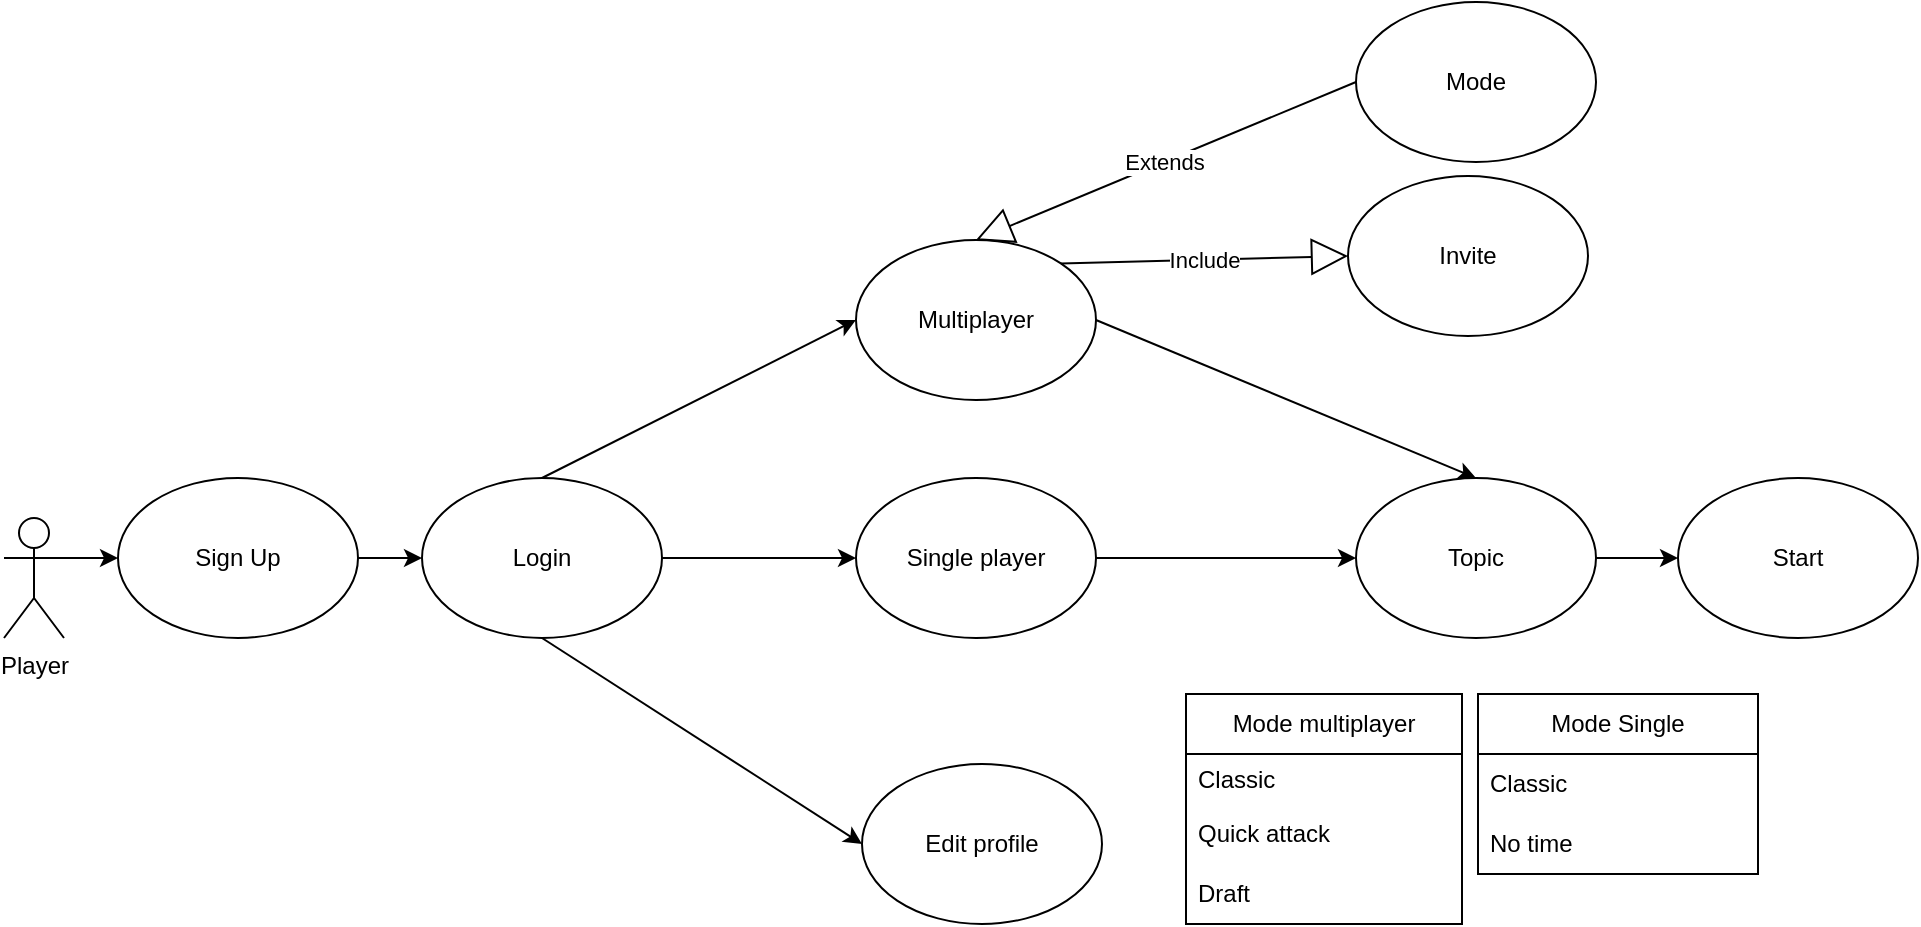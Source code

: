 <mxfile version="22.0.8" type="github">
  <diagram name="Page-1" id="1PqdWoSaJWrxitLMl5rY">
    <mxGraphModel dx="1829" dy="1692" grid="0" gridSize="10" guides="1" tooltips="1" connect="1" arrows="1" fold="1" page="1" pageScale="1" pageWidth="827" pageHeight="1169" math="0" shadow="0">
      <root>
        <mxCell id="0" />
        <mxCell id="1" parent="0" />
        <mxCell id="lh3RgN_V7VgUxewfRanb-2" value="Single player" style="ellipse;whiteSpace=wrap;html=1;" vertex="1" parent="1">
          <mxGeometry x="351" y="185" width="120" height="80" as="geometry" />
        </mxCell>
        <mxCell id="lh3RgN_V7VgUxewfRanb-3" value="Multiplayer" style="ellipse;whiteSpace=wrap;html=1;" vertex="1" parent="1">
          <mxGeometry x="351" y="66" width="120" height="80" as="geometry" />
        </mxCell>
        <mxCell id="lh3RgN_V7VgUxewfRanb-4" value="Mode" style="ellipse;whiteSpace=wrap;html=1;" vertex="1" parent="1">
          <mxGeometry x="601" y="-53" width="120" height="80" as="geometry" />
        </mxCell>
        <mxCell id="lh3RgN_V7VgUxewfRanb-5" value="Topic" style="ellipse;whiteSpace=wrap;html=1;" vertex="1" parent="1">
          <mxGeometry x="601" y="185" width="120" height="80" as="geometry" />
        </mxCell>
        <mxCell id="lh3RgN_V7VgUxewfRanb-6" value="Edit profile&lt;br&gt;" style="ellipse;whiteSpace=wrap;html=1;" vertex="1" parent="1">
          <mxGeometry x="354" y="328" width="120" height="80" as="geometry" />
        </mxCell>
        <mxCell id="lh3RgN_V7VgUxewfRanb-7" value="Login" style="ellipse;whiteSpace=wrap;html=1;" vertex="1" parent="1">
          <mxGeometry x="134.0" y="185" width="120" height="80" as="geometry" />
        </mxCell>
        <mxCell id="lh3RgN_V7VgUxewfRanb-11" style="rounded=0;orthogonalLoop=1;jettySize=auto;html=1;entryX=0;entryY=0.5;entryDx=0;entryDy=0;exitX=1;exitY=0.5;exitDx=0;exitDy=0;" edge="1" parent="1" source="lh3RgN_V7VgUxewfRanb-8" target="lh3RgN_V7VgUxewfRanb-7">
          <mxGeometry relative="1" as="geometry">
            <mxPoint x="211" y="278" as="sourcePoint" />
          </mxGeometry>
        </mxCell>
        <mxCell id="lh3RgN_V7VgUxewfRanb-8" value="Sign Up" style="ellipse;whiteSpace=wrap;html=1;" vertex="1" parent="1">
          <mxGeometry x="-18" y="185" width="120" height="80" as="geometry" />
        </mxCell>
        <mxCell id="lh3RgN_V7VgUxewfRanb-12" value="" style="endArrow=classic;html=1;rounded=0;exitX=1;exitY=0.5;exitDx=0;exitDy=0;entryX=0;entryY=0.5;entryDx=0;entryDy=0;" edge="1" parent="1" source="lh3RgN_V7VgUxewfRanb-7" target="lh3RgN_V7VgUxewfRanb-2">
          <mxGeometry width="50" height="50" relative="1" as="geometry">
            <mxPoint x="387" y="298" as="sourcePoint" />
            <mxPoint x="437" y="248" as="targetPoint" />
          </mxGeometry>
        </mxCell>
        <mxCell id="lh3RgN_V7VgUxewfRanb-13" value="" style="endArrow=classic;html=1;rounded=0;exitX=0.5;exitY=0;exitDx=0;exitDy=0;entryX=0;entryY=0.5;entryDx=0;entryDy=0;" edge="1" parent="1" source="lh3RgN_V7VgUxewfRanb-7" target="lh3RgN_V7VgUxewfRanb-3">
          <mxGeometry width="50" height="50" relative="1" as="geometry">
            <mxPoint x="387" y="298" as="sourcePoint" />
            <mxPoint x="437" y="248" as="targetPoint" />
          </mxGeometry>
        </mxCell>
        <mxCell id="lh3RgN_V7VgUxewfRanb-16" value="" style="endArrow=classic;html=1;rounded=0;exitX=1;exitY=0.5;exitDx=0;exitDy=0;entryX=0;entryY=0.5;entryDx=0;entryDy=0;" edge="1" parent="1" source="lh3RgN_V7VgUxewfRanb-2" target="lh3RgN_V7VgUxewfRanb-5">
          <mxGeometry width="50" height="50" relative="1" as="geometry">
            <mxPoint x="460" y="382" as="sourcePoint" />
            <mxPoint x="595" y="231" as="targetPoint" />
          </mxGeometry>
        </mxCell>
        <mxCell id="lh3RgN_V7VgUxewfRanb-17" value="" style="endArrow=classic;html=1;rounded=0;exitX=0.5;exitY=1;exitDx=0;exitDy=0;entryX=0;entryY=0.5;entryDx=0;entryDy=0;" edge="1" parent="1" source="lh3RgN_V7VgUxewfRanb-7" target="lh3RgN_V7VgUxewfRanb-6">
          <mxGeometry width="50" height="50" relative="1" as="geometry">
            <mxPoint x="387" y="298" as="sourcePoint" />
            <mxPoint x="437" y="248" as="targetPoint" />
          </mxGeometry>
        </mxCell>
        <mxCell id="lh3RgN_V7VgUxewfRanb-20" value="Invite" style="ellipse;whiteSpace=wrap;html=1;" vertex="1" parent="1">
          <mxGeometry x="597" y="34" width="120" height="80" as="geometry" />
        </mxCell>
        <mxCell id="lh3RgN_V7VgUxewfRanb-23" value="" style="endArrow=classic;html=1;rounded=0;exitX=1;exitY=0.5;exitDx=0;exitDy=0;entryX=0.5;entryY=0;entryDx=0;entryDy=0;" edge="1" parent="1" source="lh3RgN_V7VgUxewfRanb-3" target="lh3RgN_V7VgUxewfRanb-5">
          <mxGeometry width="50" height="50" relative="1" as="geometry">
            <mxPoint x="387" y="298" as="sourcePoint" />
            <mxPoint x="437" y="248" as="targetPoint" />
          </mxGeometry>
        </mxCell>
        <mxCell id="lh3RgN_V7VgUxewfRanb-24" value="Player" style="shape=umlActor;verticalLabelPosition=bottom;verticalAlign=top;html=1;outlineConnect=0;" vertex="1" parent="1">
          <mxGeometry x="-75" y="205" width="30" height="60" as="geometry" />
        </mxCell>
        <mxCell id="lh3RgN_V7VgUxewfRanb-25" value="" style="endArrow=classic;html=1;rounded=0;exitX=1;exitY=0.333;exitDx=0;exitDy=0;exitPerimeter=0;entryX=0;entryY=0.5;entryDx=0;entryDy=0;" edge="1" parent="1" source="lh3RgN_V7VgUxewfRanb-24" target="lh3RgN_V7VgUxewfRanb-8">
          <mxGeometry width="50" height="50" relative="1" as="geometry">
            <mxPoint x="387" y="298" as="sourcePoint" />
            <mxPoint x="437" y="248" as="targetPoint" />
          </mxGeometry>
        </mxCell>
        <mxCell id="lh3RgN_V7VgUxewfRanb-33" value="Mode multiplayer" style="swimlane;fontStyle=0;childLayout=stackLayout;horizontal=1;startSize=30;horizontalStack=0;resizeParent=1;resizeParentMax=0;resizeLast=0;collapsible=1;marginBottom=0;whiteSpace=wrap;html=1;" vertex="1" parent="1">
          <mxGeometry x="516" y="293" width="138" height="115" as="geometry" />
        </mxCell>
        <mxCell id="lh3RgN_V7VgUxewfRanb-35" value="Classic" style="text;strokeColor=none;fillColor=none;align=left;verticalAlign=middle;spacingLeft=4;spacingRight=4;overflow=hidden;points=[[0,0.5],[1,0.5]];portConstraint=eastwest;rotatable=0;whiteSpace=wrap;html=1;" vertex="1" parent="lh3RgN_V7VgUxewfRanb-33">
          <mxGeometry y="30" width="138" height="25" as="geometry" />
        </mxCell>
        <mxCell id="lh3RgN_V7VgUxewfRanb-34" value="Quick attack" style="text;strokeColor=none;fillColor=none;align=left;verticalAlign=middle;spacingLeft=4;spacingRight=4;overflow=hidden;points=[[0,0.5],[1,0.5]];portConstraint=eastwest;rotatable=0;whiteSpace=wrap;html=1;" vertex="1" parent="lh3RgN_V7VgUxewfRanb-33">
          <mxGeometry y="55" width="138" height="30" as="geometry" />
        </mxCell>
        <mxCell id="lh3RgN_V7VgUxewfRanb-36" value="Draft&amp;nbsp;" style="text;strokeColor=none;fillColor=none;align=left;verticalAlign=middle;spacingLeft=4;spacingRight=4;overflow=hidden;points=[[0,0.5],[1,0.5]];portConstraint=eastwest;rotatable=0;whiteSpace=wrap;html=1;" vertex="1" parent="lh3RgN_V7VgUxewfRanb-33">
          <mxGeometry y="85" width="138" height="30" as="geometry" />
        </mxCell>
        <mxCell id="lh3RgN_V7VgUxewfRanb-43" value="Include" style="endArrow=block;endSize=16;endFill=0;html=1;rounded=0;exitX=1;exitY=0;exitDx=0;exitDy=0;entryX=0;entryY=0.5;entryDx=0;entryDy=0;" edge="1" parent="1" source="lh3RgN_V7VgUxewfRanb-3" target="lh3RgN_V7VgUxewfRanb-20">
          <mxGeometry x="0.006" width="160" relative="1" as="geometry">
            <mxPoint x="332" y="273" as="sourcePoint" />
            <mxPoint x="492" y="273" as="targetPoint" />
            <mxPoint as="offset" />
          </mxGeometry>
        </mxCell>
        <mxCell id="lh3RgN_V7VgUxewfRanb-44" value="Extends" style="endArrow=block;endSize=16;endFill=0;html=1;rounded=0;exitX=0;exitY=0.5;exitDx=0;exitDy=0;entryX=0.5;entryY=0;entryDx=0;entryDy=0;" edge="1" parent="1" source="lh3RgN_V7VgUxewfRanb-4" target="lh3RgN_V7VgUxewfRanb-3">
          <mxGeometry x="0.006" width="160" relative="1" as="geometry">
            <mxPoint x="364" y="275" as="sourcePoint" />
            <mxPoint x="363" y="46" as="targetPoint" />
            <mxPoint as="offset" />
          </mxGeometry>
        </mxCell>
        <mxCell id="lh3RgN_V7VgUxewfRanb-45" style="edgeStyle=orthogonalEdgeStyle;rounded=0;orthogonalLoop=1;jettySize=auto;html=1;exitX=0.5;exitY=1;exitDx=0;exitDy=0;" edge="1" parent="1" source="lh3RgN_V7VgUxewfRanb-4" target="lh3RgN_V7VgUxewfRanb-4">
          <mxGeometry relative="1" as="geometry" />
        </mxCell>
        <mxCell id="lh3RgN_V7VgUxewfRanb-46" value="Start" style="ellipse;whiteSpace=wrap;html=1;" vertex="1" parent="1">
          <mxGeometry x="762" y="185" width="120" height="80" as="geometry" />
        </mxCell>
        <mxCell id="lh3RgN_V7VgUxewfRanb-47" value="" style="endArrow=classic;html=1;rounded=0;entryX=0;entryY=0.5;entryDx=0;entryDy=0;exitX=1;exitY=0.5;exitDx=0;exitDy=0;" edge="1" parent="1" source="lh3RgN_V7VgUxewfRanb-5" target="lh3RgN_V7VgUxewfRanb-46">
          <mxGeometry width="50" height="50" relative="1" as="geometry">
            <mxPoint x="387" y="298" as="sourcePoint" />
            <mxPoint x="437" y="248" as="targetPoint" />
          </mxGeometry>
        </mxCell>
        <mxCell id="lh3RgN_V7VgUxewfRanb-48" value="Mode Single" style="swimlane;fontStyle=0;childLayout=stackLayout;horizontal=1;startSize=30;horizontalStack=0;resizeParent=1;resizeParentMax=0;resizeLast=0;collapsible=1;marginBottom=0;whiteSpace=wrap;html=1;" vertex="1" parent="1">
          <mxGeometry x="662" y="293" width="140" height="90" as="geometry" />
        </mxCell>
        <mxCell id="lh3RgN_V7VgUxewfRanb-49" value="Classic" style="text;strokeColor=none;fillColor=none;align=left;verticalAlign=middle;spacingLeft=4;spacingRight=4;overflow=hidden;points=[[0,0.5],[1,0.5]];portConstraint=eastwest;rotatable=0;whiteSpace=wrap;html=1;" vertex="1" parent="lh3RgN_V7VgUxewfRanb-48">
          <mxGeometry y="30" width="140" height="30" as="geometry" />
        </mxCell>
        <mxCell id="lh3RgN_V7VgUxewfRanb-50" value="No time" style="text;strokeColor=none;fillColor=none;align=left;verticalAlign=middle;spacingLeft=4;spacingRight=4;overflow=hidden;points=[[0,0.5],[1,0.5]];portConstraint=eastwest;rotatable=0;whiteSpace=wrap;html=1;" vertex="1" parent="lh3RgN_V7VgUxewfRanb-48">
          <mxGeometry y="60" width="140" height="30" as="geometry" />
        </mxCell>
      </root>
    </mxGraphModel>
  </diagram>
</mxfile>
